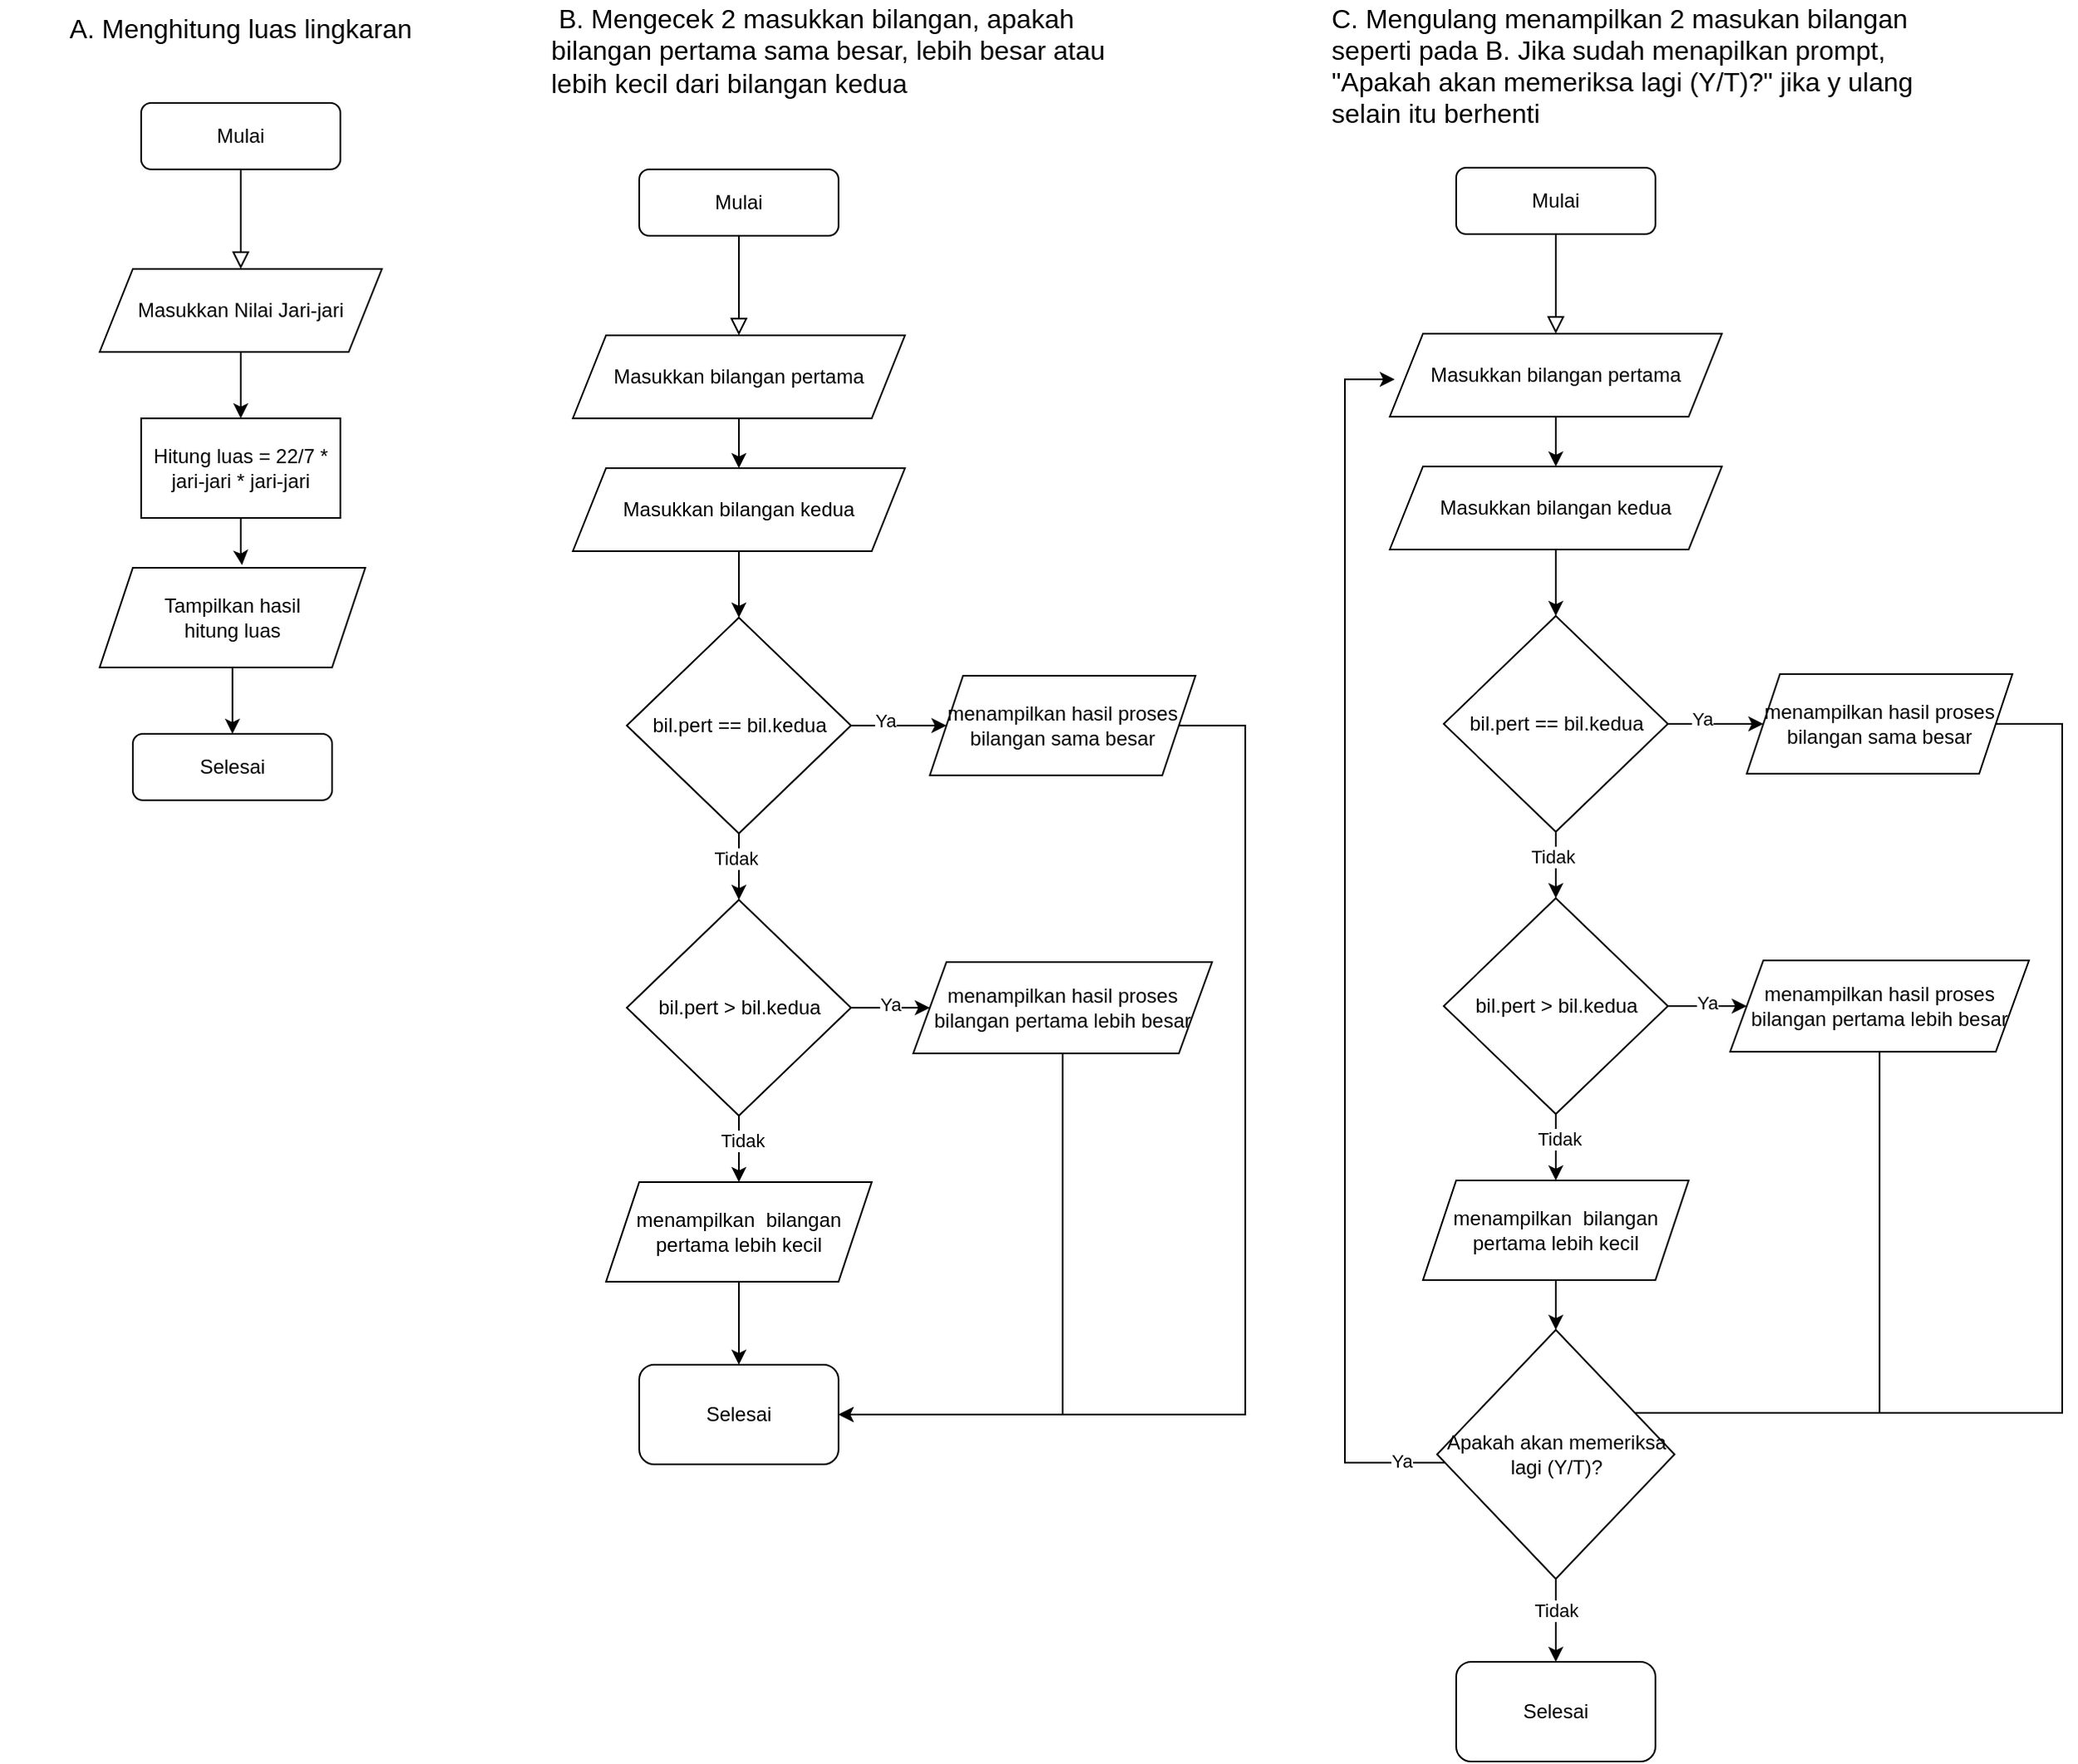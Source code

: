 <mxfile version="21.6.8" type="device">
  <diagram id="C5RBs43oDa-KdzZeNtuy" name="Page-1">
    <mxGraphModel dx="2160" dy="1390" grid="1" gridSize="10" guides="1" tooltips="1" connect="1" arrows="1" fold="1" page="1" pageScale="1" pageWidth="827" pageHeight="1169" math="0" shadow="0">
      <root>
        <mxCell id="WIyWlLk6GJQsqaUBKTNV-0" />
        <mxCell id="WIyWlLk6GJQsqaUBKTNV-1" parent="WIyWlLk6GJQsqaUBKTNV-0" />
        <mxCell id="WIyWlLk6GJQsqaUBKTNV-2" value="" style="rounded=0;html=1;jettySize=auto;orthogonalLoop=1;fontSize=11;endArrow=block;endFill=0;endSize=8;strokeWidth=1;shadow=0;labelBackgroundColor=none;edgeStyle=orthogonalEdgeStyle;entryX=0.5;entryY=0;entryDx=0;entryDy=0;" parent="WIyWlLk6GJQsqaUBKTNV-1" source="WIyWlLk6GJQsqaUBKTNV-3" target="3shE7UU_YVgOWe2jsFEc-2" edge="1">
          <mxGeometry relative="1" as="geometry">
            <mxPoint x="155" y="200" as="targetPoint" />
          </mxGeometry>
        </mxCell>
        <mxCell id="WIyWlLk6GJQsqaUBKTNV-3" value="Mulai" style="rounded=1;whiteSpace=wrap;html=1;fontSize=12;glass=0;strokeWidth=1;shadow=0;" parent="WIyWlLk6GJQsqaUBKTNV-1" vertex="1">
          <mxGeometry x="95" y="110" width="120" height="40" as="geometry" />
        </mxCell>
        <mxCell id="WIyWlLk6GJQsqaUBKTNV-11" value="Selesai" style="rounded=1;whiteSpace=wrap;html=1;fontSize=12;glass=0;strokeWidth=1;shadow=0;" parent="WIyWlLk6GJQsqaUBKTNV-1" vertex="1">
          <mxGeometry x="90" y="490" width="120" height="40" as="geometry" />
        </mxCell>
        <mxCell id="3shE7UU_YVgOWe2jsFEc-5" style="edgeStyle=orthogonalEdgeStyle;rounded=0;orthogonalLoop=1;jettySize=auto;html=1;entryX=0.5;entryY=0;entryDx=0;entryDy=0;" parent="WIyWlLk6GJQsqaUBKTNV-1" source="3shE7UU_YVgOWe2jsFEc-2" target="3shE7UU_YVgOWe2jsFEc-4" edge="1">
          <mxGeometry relative="1" as="geometry" />
        </mxCell>
        <mxCell id="3shE7UU_YVgOWe2jsFEc-2" value="Masukkan Nilai Jari-jari" style="shape=parallelogram;perimeter=parallelogramPerimeter;whiteSpace=wrap;html=1;fixedSize=1;" parent="WIyWlLk6GJQsqaUBKTNV-1" vertex="1">
          <mxGeometry x="70" y="210" width="170" height="50" as="geometry" />
        </mxCell>
        <mxCell id="3shE7UU_YVgOWe2jsFEc-7" style="edgeStyle=orthogonalEdgeStyle;rounded=0;orthogonalLoop=1;jettySize=auto;html=1;entryX=0.5;entryY=0;entryDx=0;entryDy=0;" parent="WIyWlLk6GJQsqaUBKTNV-1" source="3shE7UU_YVgOWe2jsFEc-3" target="WIyWlLk6GJQsqaUBKTNV-11" edge="1">
          <mxGeometry relative="1" as="geometry" />
        </mxCell>
        <mxCell id="3shE7UU_YVgOWe2jsFEc-3" value="Tampilkan hasil&lt;br&gt;hitung luas" style="shape=parallelogram;perimeter=parallelogramPerimeter;whiteSpace=wrap;html=1;fixedSize=1;" parent="WIyWlLk6GJQsqaUBKTNV-1" vertex="1">
          <mxGeometry x="70" y="390" width="160" height="60" as="geometry" />
        </mxCell>
        <mxCell id="3shE7UU_YVgOWe2jsFEc-6" style="edgeStyle=orthogonalEdgeStyle;rounded=0;orthogonalLoop=1;jettySize=auto;html=1;entryX=0.536;entryY=-0.027;entryDx=0;entryDy=0;entryPerimeter=0;" parent="WIyWlLk6GJQsqaUBKTNV-1" source="3shE7UU_YVgOWe2jsFEc-4" target="3shE7UU_YVgOWe2jsFEc-3" edge="1">
          <mxGeometry relative="1" as="geometry" />
        </mxCell>
        <mxCell id="3shE7UU_YVgOWe2jsFEc-4" value="&lt;div&gt;Hitung luas = 22/7 * jari-jari * jari-jari&lt;/div&gt;" style="rounded=0;whiteSpace=wrap;html=1;" parent="WIyWlLk6GJQsqaUBKTNV-1" vertex="1">
          <mxGeometry x="95" y="300" width="120" height="60" as="geometry" />
        </mxCell>
        <mxCell id="3shE7UU_YVgOWe2jsFEc-9" value="&lt;font style=&quot;font-size: 16px;&quot;&gt;A. Menghitung luas lingkaran&lt;/font&gt;" style="text;html=1;strokeColor=none;fillColor=none;align=center;verticalAlign=middle;whiteSpace=wrap;rounded=0;fontSize=16;" parent="WIyWlLk6GJQsqaUBKTNV-1" vertex="1">
          <mxGeometry x="10" y="50" width="290" height="30" as="geometry" />
        </mxCell>
        <mxCell id="3shE7UU_YVgOWe2jsFEc-10" value="" style="rounded=0;html=1;jettySize=auto;orthogonalLoop=1;fontSize=11;endArrow=block;endFill=0;endSize=8;strokeWidth=1;shadow=0;labelBackgroundColor=none;edgeStyle=orthogonalEdgeStyle;entryX=0.5;entryY=0;entryDx=0;entryDy=0;" parent="WIyWlLk6GJQsqaUBKTNV-1" source="3shE7UU_YVgOWe2jsFEc-11" target="3shE7UU_YVgOWe2jsFEc-14" edge="1">
          <mxGeometry relative="1" as="geometry">
            <mxPoint x="455" y="240" as="targetPoint" />
          </mxGeometry>
        </mxCell>
        <mxCell id="3shE7UU_YVgOWe2jsFEc-11" value="Mulai" style="rounded=1;whiteSpace=wrap;html=1;fontSize=12;glass=0;strokeWidth=1;shadow=0;" parent="WIyWlLk6GJQsqaUBKTNV-1" vertex="1">
          <mxGeometry x="395" y="150" width="120" height="40" as="geometry" />
        </mxCell>
        <mxCell id="3shE7UU_YVgOWe2jsFEc-20" style="edgeStyle=orthogonalEdgeStyle;rounded=0;orthogonalLoop=1;jettySize=auto;html=1;entryX=0.5;entryY=0;entryDx=0;entryDy=0;" parent="WIyWlLk6GJQsqaUBKTNV-1" source="3shE7UU_YVgOWe2jsFEc-14" target="3shE7UU_YVgOWe2jsFEc-19" edge="1">
          <mxGeometry relative="1" as="geometry" />
        </mxCell>
        <mxCell id="3shE7UU_YVgOWe2jsFEc-14" value="Masukkan bilangan pertama" style="shape=parallelogram;perimeter=parallelogramPerimeter;whiteSpace=wrap;html=1;fixedSize=1;" parent="WIyWlLk6GJQsqaUBKTNV-1" vertex="1">
          <mxGeometry x="355" y="250" width="200" height="50" as="geometry" />
        </mxCell>
        <mxCell id="qYioHGZdF5Jd5TDQqTxD-3" style="edgeStyle=orthogonalEdgeStyle;rounded=0;orthogonalLoop=1;jettySize=auto;html=1;entryX=0.5;entryY=0;entryDx=0;entryDy=0;" edge="1" parent="WIyWlLk6GJQsqaUBKTNV-1" source="3shE7UU_YVgOWe2jsFEc-19" target="3shE7UU_YVgOWe2jsFEc-22">
          <mxGeometry relative="1" as="geometry" />
        </mxCell>
        <mxCell id="3shE7UU_YVgOWe2jsFEc-19" value="Masukkan bilangan kedua" style="shape=parallelogram;perimeter=parallelogramPerimeter;whiteSpace=wrap;html=1;fixedSize=1;" parent="WIyWlLk6GJQsqaUBKTNV-1" vertex="1">
          <mxGeometry x="355" y="330" width="200" height="50" as="geometry" />
        </mxCell>
        <mxCell id="qYioHGZdF5Jd5TDQqTxD-2" style="edgeStyle=orthogonalEdgeStyle;rounded=0;orthogonalLoop=1;jettySize=auto;html=1;entryX=0.5;entryY=0;entryDx=0;entryDy=0;" edge="1" parent="WIyWlLk6GJQsqaUBKTNV-1" source="3shE7UU_YVgOWe2jsFEc-22" target="3shE7UU_YVgOWe2jsFEc-24">
          <mxGeometry relative="1" as="geometry" />
        </mxCell>
        <mxCell id="qYioHGZdF5Jd5TDQqTxD-13" value="Tidak" style="edgeLabel;html=1;align=center;verticalAlign=middle;resizable=0;points=[];" vertex="1" connectable="0" parent="qYioHGZdF5Jd5TDQqTxD-2">
          <mxGeometry x="-0.256" y="-2" relative="1" as="geometry">
            <mxPoint as="offset" />
          </mxGeometry>
        </mxCell>
        <mxCell id="qYioHGZdF5Jd5TDQqTxD-10" style="edgeStyle=orthogonalEdgeStyle;rounded=0;orthogonalLoop=1;jettySize=auto;html=1;entryX=0;entryY=0.5;entryDx=0;entryDy=0;" edge="1" parent="WIyWlLk6GJQsqaUBKTNV-1" source="3shE7UU_YVgOWe2jsFEc-22" target="qYioHGZdF5Jd5TDQqTxD-4">
          <mxGeometry relative="1" as="geometry" />
        </mxCell>
        <mxCell id="qYioHGZdF5Jd5TDQqTxD-12" value="Ya" style="edgeLabel;html=1;align=center;verticalAlign=middle;resizable=0;points=[];" vertex="1" connectable="0" parent="qYioHGZdF5Jd5TDQqTxD-10">
          <mxGeometry x="-0.295" y="3" relative="1" as="geometry">
            <mxPoint as="offset" />
          </mxGeometry>
        </mxCell>
        <mxCell id="3shE7UU_YVgOWe2jsFEc-22" value="bil.pert == bil.kedua" style="rhombus;whiteSpace=wrap;html=1;" parent="WIyWlLk6GJQsqaUBKTNV-1" vertex="1">
          <mxGeometry x="387.5" y="420" width="135" height="130" as="geometry" />
        </mxCell>
        <mxCell id="qYioHGZdF5Jd5TDQqTxD-6" style="edgeStyle=orthogonalEdgeStyle;rounded=0;orthogonalLoop=1;jettySize=auto;html=1;entryX=0.5;entryY=0;entryDx=0;entryDy=0;" edge="1" parent="WIyWlLk6GJQsqaUBKTNV-1" source="3shE7UU_YVgOWe2jsFEc-24" target="qYioHGZdF5Jd5TDQqTxD-0">
          <mxGeometry relative="1" as="geometry" />
        </mxCell>
        <mxCell id="qYioHGZdF5Jd5TDQqTxD-15" value="Tidak" style="edgeLabel;html=1;align=center;verticalAlign=middle;resizable=0;points=[];" vertex="1" connectable="0" parent="qYioHGZdF5Jd5TDQqTxD-6">
          <mxGeometry x="-0.262" y="2" relative="1" as="geometry">
            <mxPoint as="offset" />
          </mxGeometry>
        </mxCell>
        <mxCell id="qYioHGZdF5Jd5TDQqTxD-11" style="edgeStyle=orthogonalEdgeStyle;rounded=0;orthogonalLoop=1;jettySize=auto;html=1;entryX=0;entryY=0.5;entryDx=0;entryDy=0;" edge="1" parent="WIyWlLk6GJQsqaUBKTNV-1" source="3shE7UU_YVgOWe2jsFEc-24" target="qYioHGZdF5Jd5TDQqTxD-5">
          <mxGeometry relative="1" as="geometry" />
        </mxCell>
        <mxCell id="qYioHGZdF5Jd5TDQqTxD-14" value="Ya" style="edgeLabel;html=1;align=center;verticalAlign=middle;resizable=0;points=[];" vertex="1" connectable="0" parent="qYioHGZdF5Jd5TDQqTxD-11">
          <mxGeometry x="0.069" y="2" relative="1" as="geometry">
            <mxPoint as="offset" />
          </mxGeometry>
        </mxCell>
        <mxCell id="3shE7UU_YVgOWe2jsFEc-24" value="bil.pert &amp;gt; bil.kedua" style="rhombus;whiteSpace=wrap;html=1;" parent="WIyWlLk6GJQsqaUBKTNV-1" vertex="1">
          <mxGeometry x="387.5" y="590" width="135" height="130" as="geometry" />
        </mxCell>
        <mxCell id="3shE7UU_YVgOWe2jsFEc-26" value="Selesai" style="rounded=1;whiteSpace=wrap;html=1;" parent="WIyWlLk6GJQsqaUBKTNV-1" vertex="1">
          <mxGeometry x="395" y="870" width="120" height="60" as="geometry" />
        </mxCell>
        <mxCell id="qYioHGZdF5Jd5TDQqTxD-7" style="edgeStyle=orthogonalEdgeStyle;rounded=0;orthogonalLoop=1;jettySize=auto;html=1;" edge="1" parent="WIyWlLk6GJQsqaUBKTNV-1" source="qYioHGZdF5Jd5TDQqTxD-0" target="3shE7UU_YVgOWe2jsFEc-26">
          <mxGeometry relative="1" as="geometry" />
        </mxCell>
        <mxCell id="qYioHGZdF5Jd5TDQqTxD-0" value="menampilkan&amp;nbsp; bilangan pertama lebih kecil" style="shape=parallelogram;perimeter=parallelogramPerimeter;whiteSpace=wrap;html=1;fixedSize=1;" vertex="1" parent="WIyWlLk6GJQsqaUBKTNV-1">
          <mxGeometry x="375" y="760" width="160" height="60" as="geometry" />
        </mxCell>
        <mxCell id="qYioHGZdF5Jd5TDQqTxD-8" style="edgeStyle=orthogonalEdgeStyle;rounded=0;orthogonalLoop=1;jettySize=auto;html=1;entryX=1;entryY=0.5;entryDx=0;entryDy=0;" edge="1" parent="WIyWlLk6GJQsqaUBKTNV-1" source="qYioHGZdF5Jd5TDQqTxD-4" target="3shE7UU_YVgOWe2jsFEc-26">
          <mxGeometry relative="1" as="geometry">
            <Array as="points">
              <mxPoint x="760" y="485" />
              <mxPoint x="760" y="900" />
            </Array>
          </mxGeometry>
        </mxCell>
        <mxCell id="qYioHGZdF5Jd5TDQqTxD-4" value="menampilkan hasil proses bilangan sama besar" style="shape=parallelogram;perimeter=parallelogramPerimeter;whiteSpace=wrap;html=1;fixedSize=1;" vertex="1" parent="WIyWlLk6GJQsqaUBKTNV-1">
          <mxGeometry x="570" y="455" width="160" height="60" as="geometry" />
        </mxCell>
        <mxCell id="qYioHGZdF5Jd5TDQqTxD-9" style="edgeStyle=orthogonalEdgeStyle;rounded=0;orthogonalLoop=1;jettySize=auto;html=1;entryX=1;entryY=0.5;entryDx=0;entryDy=0;" edge="1" parent="WIyWlLk6GJQsqaUBKTNV-1" source="qYioHGZdF5Jd5TDQqTxD-5" target="3shE7UU_YVgOWe2jsFEc-26">
          <mxGeometry relative="1" as="geometry">
            <Array as="points">
              <mxPoint x="650" y="900" />
            </Array>
          </mxGeometry>
        </mxCell>
        <mxCell id="qYioHGZdF5Jd5TDQqTxD-5" value="menampilkan hasil proses bilangan pertama lebih besar" style="shape=parallelogram;perimeter=parallelogramPerimeter;whiteSpace=wrap;html=1;fixedSize=1;" vertex="1" parent="WIyWlLk6GJQsqaUBKTNV-1">
          <mxGeometry x="560" y="627.5" width="180" height="55" as="geometry" />
        </mxCell>
        <mxCell id="qYioHGZdF5Jd5TDQqTxD-16" value="&lt;div style=&quot;font-size: 16px;&quot;&gt;&amp;nbsp;B. Mengecek 2 masukkan bilangan, apakah bilangan pertama sama besar, lebih besar atau lebih kecil dari bilangan kedua&lt;/div&gt;&lt;div style=&quot;font-size: 16px;&quot;&gt;&lt;br style=&quot;font-size: 16px;&quot;&gt;&lt;/div&gt;" style="text;html=1;strokeColor=none;fillColor=none;align=left;verticalAlign=middle;whiteSpace=wrap;rounded=0;strokeWidth=6;fontSize=16;" vertex="1" parent="WIyWlLk6GJQsqaUBKTNV-1">
          <mxGeometry x="340" y="50" width="370" height="75" as="geometry" />
        </mxCell>
        <mxCell id="qYioHGZdF5Jd5TDQqTxD-17" value="" style="rounded=0;html=1;jettySize=auto;orthogonalLoop=1;fontSize=11;endArrow=block;endFill=0;endSize=8;strokeWidth=1;shadow=0;labelBackgroundColor=none;edgeStyle=orthogonalEdgeStyle;entryX=0.5;entryY=0;entryDx=0;entryDy=0;" edge="1" parent="WIyWlLk6GJQsqaUBKTNV-1" source="qYioHGZdF5Jd5TDQqTxD-18" target="qYioHGZdF5Jd5TDQqTxD-20">
          <mxGeometry relative="1" as="geometry">
            <mxPoint x="947" y="239" as="targetPoint" />
          </mxGeometry>
        </mxCell>
        <mxCell id="qYioHGZdF5Jd5TDQqTxD-18" value="Mulai" style="rounded=1;whiteSpace=wrap;html=1;fontSize=12;glass=0;strokeWidth=1;shadow=0;" vertex="1" parent="WIyWlLk6GJQsqaUBKTNV-1">
          <mxGeometry x="887" y="149" width="120" height="40" as="geometry" />
        </mxCell>
        <mxCell id="qYioHGZdF5Jd5TDQqTxD-19" style="edgeStyle=orthogonalEdgeStyle;rounded=0;orthogonalLoop=1;jettySize=auto;html=1;entryX=0.5;entryY=0;entryDx=0;entryDy=0;" edge="1" parent="WIyWlLk6GJQsqaUBKTNV-1" source="qYioHGZdF5Jd5TDQqTxD-20" target="qYioHGZdF5Jd5TDQqTxD-22">
          <mxGeometry relative="1" as="geometry" />
        </mxCell>
        <mxCell id="qYioHGZdF5Jd5TDQqTxD-20" value="Masukkan bilangan pertama" style="shape=parallelogram;perimeter=parallelogramPerimeter;whiteSpace=wrap;html=1;fixedSize=1;" vertex="1" parent="WIyWlLk6GJQsqaUBKTNV-1">
          <mxGeometry x="847" y="249" width="200" height="50" as="geometry" />
        </mxCell>
        <mxCell id="qYioHGZdF5Jd5TDQqTxD-21" style="edgeStyle=orthogonalEdgeStyle;rounded=0;orthogonalLoop=1;jettySize=auto;html=1;entryX=0.5;entryY=0;entryDx=0;entryDy=0;" edge="1" parent="WIyWlLk6GJQsqaUBKTNV-1" source="qYioHGZdF5Jd5TDQqTxD-22" target="qYioHGZdF5Jd5TDQqTxD-27">
          <mxGeometry relative="1" as="geometry" />
        </mxCell>
        <mxCell id="qYioHGZdF5Jd5TDQqTxD-22" value="Masukkan bilangan kedua" style="shape=parallelogram;perimeter=parallelogramPerimeter;whiteSpace=wrap;html=1;fixedSize=1;" vertex="1" parent="WIyWlLk6GJQsqaUBKTNV-1">
          <mxGeometry x="847" y="329" width="200" height="50" as="geometry" />
        </mxCell>
        <mxCell id="qYioHGZdF5Jd5TDQqTxD-23" style="edgeStyle=orthogonalEdgeStyle;rounded=0;orthogonalLoop=1;jettySize=auto;html=1;entryX=0.5;entryY=0;entryDx=0;entryDy=0;" edge="1" parent="WIyWlLk6GJQsqaUBKTNV-1" source="qYioHGZdF5Jd5TDQqTxD-27" target="qYioHGZdF5Jd5TDQqTxD-32">
          <mxGeometry relative="1" as="geometry" />
        </mxCell>
        <mxCell id="qYioHGZdF5Jd5TDQqTxD-24" value="Tidak" style="edgeLabel;html=1;align=center;verticalAlign=middle;resizable=0;points=[];" vertex="1" connectable="0" parent="qYioHGZdF5Jd5TDQqTxD-23">
          <mxGeometry x="-0.256" y="-2" relative="1" as="geometry">
            <mxPoint as="offset" />
          </mxGeometry>
        </mxCell>
        <mxCell id="qYioHGZdF5Jd5TDQqTxD-25" style="edgeStyle=orthogonalEdgeStyle;rounded=0;orthogonalLoop=1;jettySize=auto;html=1;entryX=0;entryY=0.5;entryDx=0;entryDy=0;" edge="1" parent="WIyWlLk6GJQsqaUBKTNV-1" source="qYioHGZdF5Jd5TDQqTxD-27" target="qYioHGZdF5Jd5TDQqTxD-37">
          <mxGeometry relative="1" as="geometry" />
        </mxCell>
        <mxCell id="qYioHGZdF5Jd5TDQqTxD-26" value="Ya" style="edgeLabel;html=1;align=center;verticalAlign=middle;resizable=0;points=[];" vertex="1" connectable="0" parent="qYioHGZdF5Jd5TDQqTxD-25">
          <mxGeometry x="-0.295" y="3" relative="1" as="geometry">
            <mxPoint as="offset" />
          </mxGeometry>
        </mxCell>
        <mxCell id="qYioHGZdF5Jd5TDQqTxD-27" value="bil.pert == bil.kedua" style="rhombus;whiteSpace=wrap;html=1;" vertex="1" parent="WIyWlLk6GJQsqaUBKTNV-1">
          <mxGeometry x="879.5" y="419" width="135" height="130" as="geometry" />
        </mxCell>
        <mxCell id="qYioHGZdF5Jd5TDQqTxD-28" style="edgeStyle=orthogonalEdgeStyle;rounded=0;orthogonalLoop=1;jettySize=auto;html=1;entryX=0.5;entryY=0;entryDx=0;entryDy=0;" edge="1" parent="WIyWlLk6GJQsqaUBKTNV-1" source="qYioHGZdF5Jd5TDQqTxD-32" target="qYioHGZdF5Jd5TDQqTxD-35">
          <mxGeometry relative="1" as="geometry" />
        </mxCell>
        <mxCell id="qYioHGZdF5Jd5TDQqTxD-29" value="Tidak" style="edgeLabel;html=1;align=center;verticalAlign=middle;resizable=0;points=[];" vertex="1" connectable="0" parent="qYioHGZdF5Jd5TDQqTxD-28">
          <mxGeometry x="-0.262" y="2" relative="1" as="geometry">
            <mxPoint as="offset" />
          </mxGeometry>
        </mxCell>
        <mxCell id="qYioHGZdF5Jd5TDQqTxD-30" style="edgeStyle=orthogonalEdgeStyle;rounded=0;orthogonalLoop=1;jettySize=auto;html=1;entryX=0;entryY=0.5;entryDx=0;entryDy=0;" edge="1" parent="WIyWlLk6GJQsqaUBKTNV-1" source="qYioHGZdF5Jd5TDQqTxD-32" target="qYioHGZdF5Jd5TDQqTxD-39">
          <mxGeometry relative="1" as="geometry" />
        </mxCell>
        <mxCell id="qYioHGZdF5Jd5TDQqTxD-31" value="Ya" style="edgeLabel;html=1;align=center;verticalAlign=middle;resizable=0;points=[];" vertex="1" connectable="0" parent="qYioHGZdF5Jd5TDQqTxD-30">
          <mxGeometry x="0.069" y="2" relative="1" as="geometry">
            <mxPoint as="offset" />
          </mxGeometry>
        </mxCell>
        <mxCell id="qYioHGZdF5Jd5TDQqTxD-32" value="bil.pert &amp;gt; bil.kedua" style="rhombus;whiteSpace=wrap;html=1;" vertex="1" parent="WIyWlLk6GJQsqaUBKTNV-1">
          <mxGeometry x="879.5" y="589" width="135" height="130" as="geometry" />
        </mxCell>
        <mxCell id="qYioHGZdF5Jd5TDQqTxD-34" style="edgeStyle=orthogonalEdgeStyle;rounded=0;orthogonalLoop=1;jettySize=auto;html=1;entryX=0.5;entryY=0;entryDx=0;entryDy=0;" edge="1" parent="WIyWlLk6GJQsqaUBKTNV-1" source="qYioHGZdF5Jd5TDQqTxD-35" target="qYioHGZdF5Jd5TDQqTxD-41">
          <mxGeometry relative="1" as="geometry">
            <mxPoint x="947" y="869" as="targetPoint" />
          </mxGeometry>
        </mxCell>
        <mxCell id="qYioHGZdF5Jd5TDQqTxD-35" value="menampilkan&amp;nbsp; bilangan pertama lebih kecil" style="shape=parallelogram;perimeter=parallelogramPerimeter;whiteSpace=wrap;html=1;fixedSize=1;" vertex="1" parent="WIyWlLk6GJQsqaUBKTNV-1">
          <mxGeometry x="867" y="759" width="160" height="60" as="geometry" />
        </mxCell>
        <mxCell id="qYioHGZdF5Jd5TDQqTxD-36" style="edgeStyle=orthogonalEdgeStyle;rounded=0;orthogonalLoop=1;jettySize=auto;html=1;entryX=1;entryY=0.5;entryDx=0;entryDy=0;" edge="1" parent="WIyWlLk6GJQsqaUBKTNV-1" source="qYioHGZdF5Jd5TDQqTxD-37" target="qYioHGZdF5Jd5TDQqTxD-41">
          <mxGeometry relative="1" as="geometry">
            <Array as="points">
              <mxPoint x="1252" y="484" />
              <mxPoint x="1252" y="899" />
              <mxPoint x="987" y="899" />
            </Array>
            <mxPoint x="1007" y="899" as="targetPoint" />
          </mxGeometry>
        </mxCell>
        <mxCell id="qYioHGZdF5Jd5TDQqTxD-37" value="menampilkan hasil proses bilangan sama besar" style="shape=parallelogram;perimeter=parallelogramPerimeter;whiteSpace=wrap;html=1;fixedSize=1;" vertex="1" parent="WIyWlLk6GJQsqaUBKTNV-1">
          <mxGeometry x="1062" y="454" width="160" height="60" as="geometry" />
        </mxCell>
        <mxCell id="qYioHGZdF5Jd5TDQqTxD-38" style="edgeStyle=orthogonalEdgeStyle;rounded=0;orthogonalLoop=1;jettySize=auto;html=1;entryX=1;entryY=0.5;entryDx=0;entryDy=0;" edge="1" parent="WIyWlLk6GJQsqaUBKTNV-1" source="qYioHGZdF5Jd5TDQqTxD-39" target="qYioHGZdF5Jd5TDQqTxD-41">
          <mxGeometry relative="1" as="geometry">
            <Array as="points">
              <mxPoint x="1142" y="899" />
              <mxPoint x="987" y="899" />
            </Array>
            <mxPoint x="1007" y="899" as="targetPoint" />
          </mxGeometry>
        </mxCell>
        <mxCell id="qYioHGZdF5Jd5TDQqTxD-39" value="menampilkan hasil proses bilangan pertama lebih besar" style="shape=parallelogram;perimeter=parallelogramPerimeter;whiteSpace=wrap;html=1;fixedSize=1;" vertex="1" parent="WIyWlLk6GJQsqaUBKTNV-1">
          <mxGeometry x="1052" y="626.5" width="180" height="55" as="geometry" />
        </mxCell>
        <mxCell id="qYioHGZdF5Jd5TDQqTxD-44" style="edgeStyle=orthogonalEdgeStyle;rounded=0;orthogonalLoop=1;jettySize=auto;html=1;entryX=0.5;entryY=0;entryDx=0;entryDy=0;" edge="1" parent="WIyWlLk6GJQsqaUBKTNV-1" source="qYioHGZdF5Jd5TDQqTxD-41" target="qYioHGZdF5Jd5TDQqTxD-43">
          <mxGeometry relative="1" as="geometry" />
        </mxCell>
        <mxCell id="qYioHGZdF5Jd5TDQqTxD-45" value="Tidak" style="edgeLabel;html=1;align=center;verticalAlign=middle;resizable=0;points=[];" vertex="1" connectable="0" parent="qYioHGZdF5Jd5TDQqTxD-44">
          <mxGeometry x="-0.26" relative="1" as="geometry">
            <mxPoint as="offset" />
          </mxGeometry>
        </mxCell>
        <mxCell id="qYioHGZdF5Jd5TDQqTxD-46" style="edgeStyle=orthogonalEdgeStyle;rounded=0;orthogonalLoop=1;jettySize=auto;html=1;entryX=0.015;entryY=0.55;entryDx=0;entryDy=0;entryPerimeter=0;" edge="1" parent="WIyWlLk6GJQsqaUBKTNV-1" source="qYioHGZdF5Jd5TDQqTxD-41" target="qYioHGZdF5Jd5TDQqTxD-20">
          <mxGeometry relative="1" as="geometry">
            <mxPoint x="800" y="409" as="targetPoint" />
            <Array as="points">
              <mxPoint x="820" y="929" />
              <mxPoint x="820" y="277" />
            </Array>
          </mxGeometry>
        </mxCell>
        <mxCell id="qYioHGZdF5Jd5TDQqTxD-48" value="Ya" style="edgeLabel;html=1;align=center;verticalAlign=middle;resizable=0;points=[];" vertex="1" connectable="0" parent="qYioHGZdF5Jd5TDQqTxD-46">
          <mxGeometry x="-0.928" y="-1" relative="1" as="geometry">
            <mxPoint as="offset" />
          </mxGeometry>
        </mxCell>
        <mxCell id="qYioHGZdF5Jd5TDQqTxD-41" value="Apakah akan memeriksa lagi (Y/T)?" style="rhombus;whiteSpace=wrap;html=1;" vertex="1" parent="WIyWlLk6GJQsqaUBKTNV-1">
          <mxGeometry x="875.5" y="849" width="143" height="150" as="geometry" />
        </mxCell>
        <mxCell id="qYioHGZdF5Jd5TDQqTxD-43" value="Selesai" style="rounded=1;whiteSpace=wrap;html=1;" vertex="1" parent="WIyWlLk6GJQsqaUBKTNV-1">
          <mxGeometry x="887" y="1049" width="120" height="60" as="geometry" />
        </mxCell>
        <mxCell id="qYioHGZdF5Jd5TDQqTxD-49" value="&lt;div style=&quot;font-size: 16px;&quot;&gt;&lt;div&gt;C. Mengulang menampilkan 2 masukan bilangan seperti pada B. Jika sudah menapilkan prompt, &quot;Apakah akan memeriksa lagi (Y/T)?&quot; jika y ulang selain itu berhenti&lt;/div&gt;&lt;div&gt;&lt;br&gt;&lt;/div&gt;&lt;/div&gt;" style="text;html=1;strokeColor=none;fillColor=none;align=left;verticalAlign=middle;whiteSpace=wrap;rounded=0;strokeWidth=6;fontSize=16;" vertex="1" parent="WIyWlLk6GJQsqaUBKTNV-1">
          <mxGeometry x="810" y="59" width="370" height="75" as="geometry" />
        </mxCell>
      </root>
    </mxGraphModel>
  </diagram>
</mxfile>
